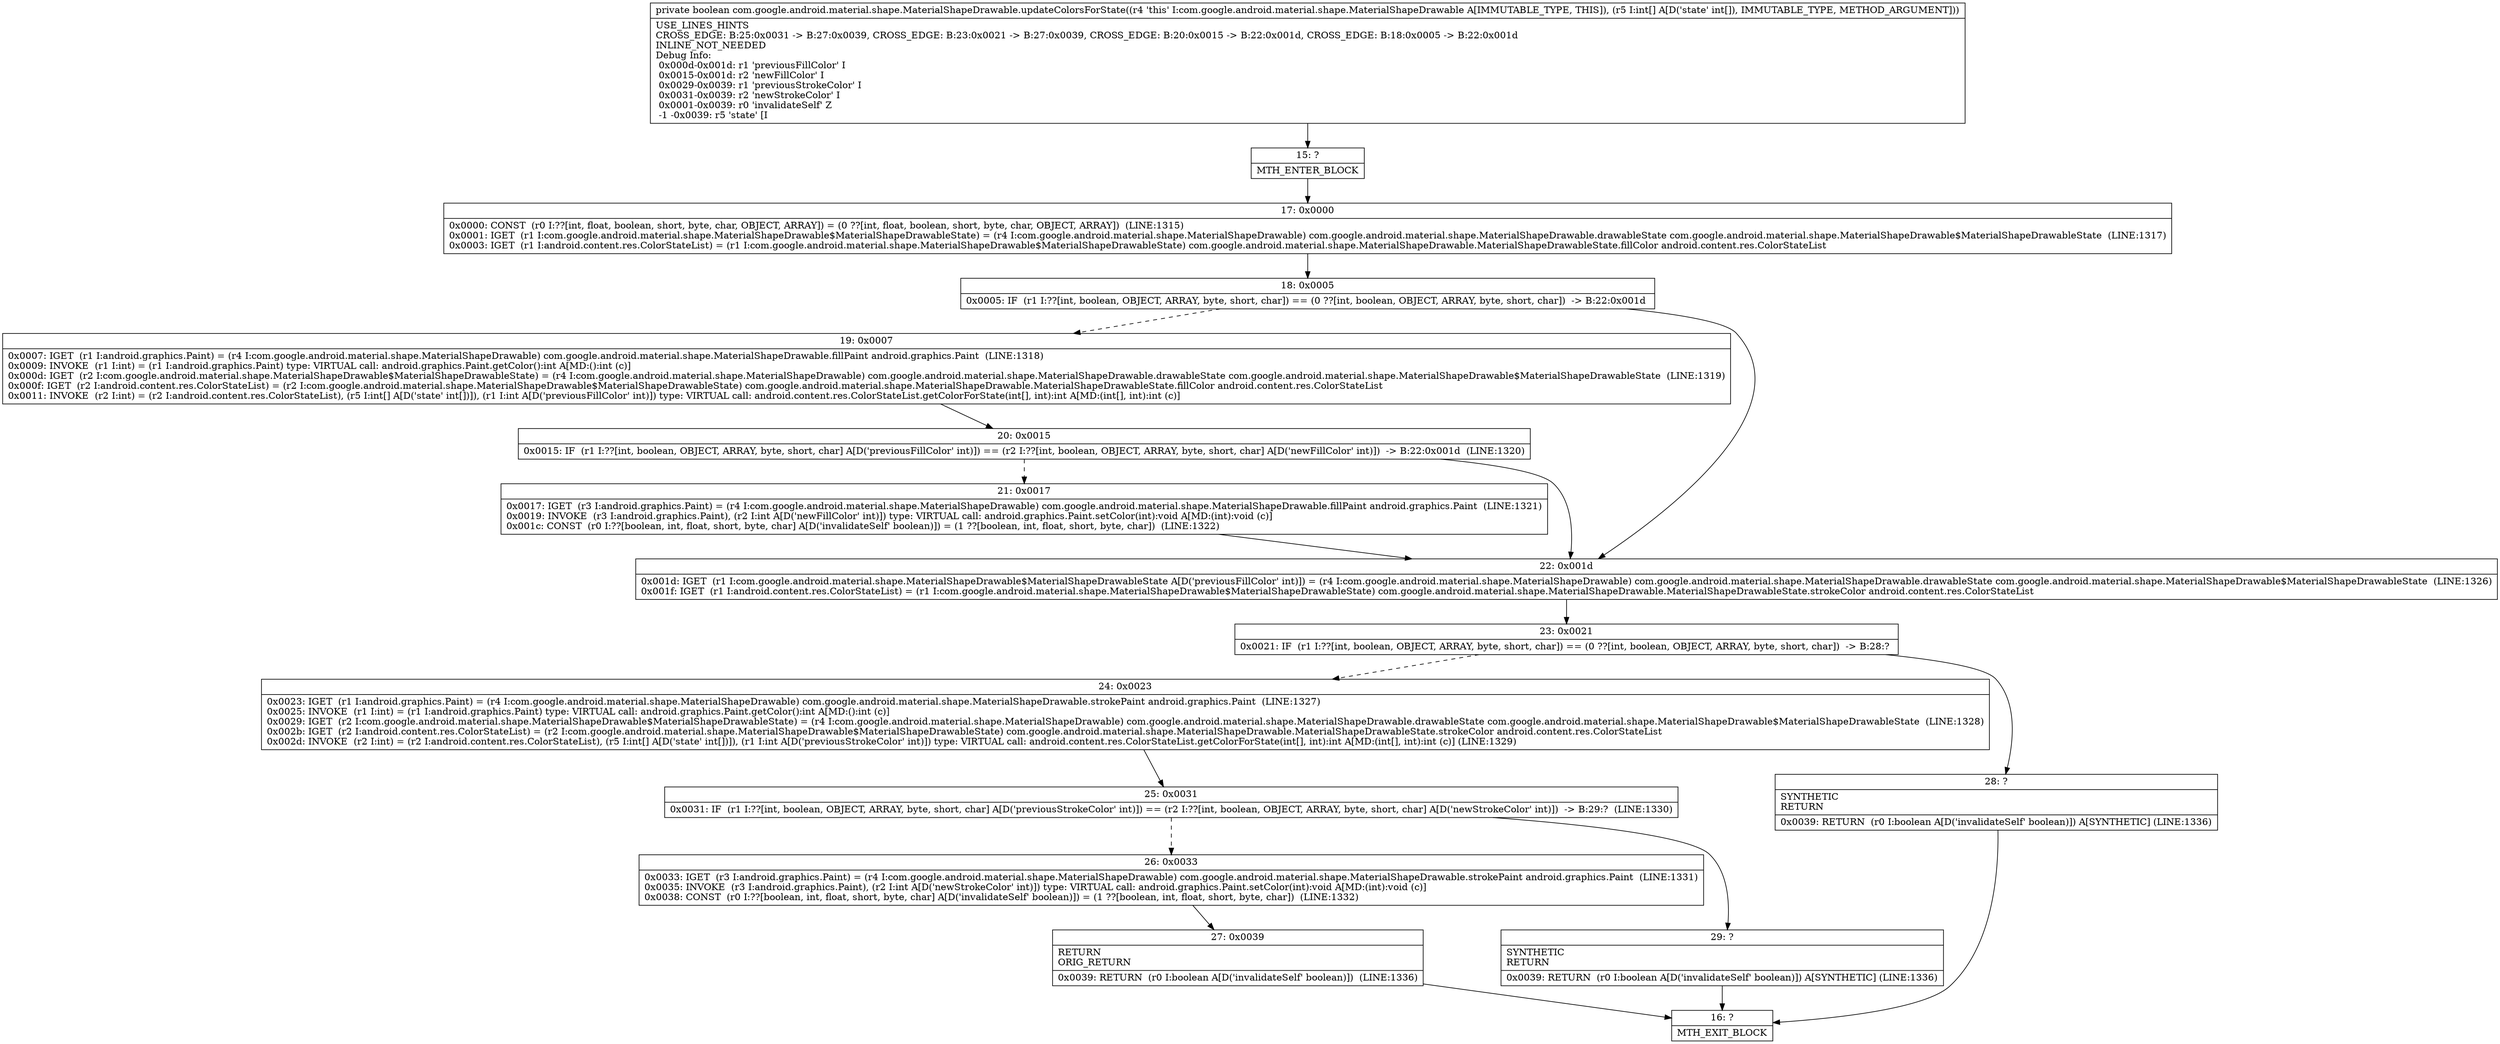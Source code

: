 digraph "CFG forcom.google.android.material.shape.MaterialShapeDrawable.updateColorsForState([I)Z" {
Node_15 [shape=record,label="{15\:\ ?|MTH_ENTER_BLOCK\l}"];
Node_17 [shape=record,label="{17\:\ 0x0000|0x0000: CONST  (r0 I:??[int, float, boolean, short, byte, char, OBJECT, ARRAY]) = (0 ??[int, float, boolean, short, byte, char, OBJECT, ARRAY])  (LINE:1315)\l0x0001: IGET  (r1 I:com.google.android.material.shape.MaterialShapeDrawable$MaterialShapeDrawableState) = (r4 I:com.google.android.material.shape.MaterialShapeDrawable) com.google.android.material.shape.MaterialShapeDrawable.drawableState com.google.android.material.shape.MaterialShapeDrawable$MaterialShapeDrawableState  (LINE:1317)\l0x0003: IGET  (r1 I:android.content.res.ColorStateList) = (r1 I:com.google.android.material.shape.MaterialShapeDrawable$MaterialShapeDrawableState) com.google.android.material.shape.MaterialShapeDrawable.MaterialShapeDrawableState.fillColor android.content.res.ColorStateList \l}"];
Node_18 [shape=record,label="{18\:\ 0x0005|0x0005: IF  (r1 I:??[int, boolean, OBJECT, ARRAY, byte, short, char]) == (0 ??[int, boolean, OBJECT, ARRAY, byte, short, char])  \-\> B:22:0x001d \l}"];
Node_19 [shape=record,label="{19\:\ 0x0007|0x0007: IGET  (r1 I:android.graphics.Paint) = (r4 I:com.google.android.material.shape.MaterialShapeDrawable) com.google.android.material.shape.MaterialShapeDrawable.fillPaint android.graphics.Paint  (LINE:1318)\l0x0009: INVOKE  (r1 I:int) = (r1 I:android.graphics.Paint) type: VIRTUAL call: android.graphics.Paint.getColor():int A[MD:():int (c)]\l0x000d: IGET  (r2 I:com.google.android.material.shape.MaterialShapeDrawable$MaterialShapeDrawableState) = (r4 I:com.google.android.material.shape.MaterialShapeDrawable) com.google.android.material.shape.MaterialShapeDrawable.drawableState com.google.android.material.shape.MaterialShapeDrawable$MaterialShapeDrawableState  (LINE:1319)\l0x000f: IGET  (r2 I:android.content.res.ColorStateList) = (r2 I:com.google.android.material.shape.MaterialShapeDrawable$MaterialShapeDrawableState) com.google.android.material.shape.MaterialShapeDrawable.MaterialShapeDrawableState.fillColor android.content.res.ColorStateList \l0x0011: INVOKE  (r2 I:int) = (r2 I:android.content.res.ColorStateList), (r5 I:int[] A[D('state' int[])]), (r1 I:int A[D('previousFillColor' int)]) type: VIRTUAL call: android.content.res.ColorStateList.getColorForState(int[], int):int A[MD:(int[], int):int (c)]\l}"];
Node_20 [shape=record,label="{20\:\ 0x0015|0x0015: IF  (r1 I:??[int, boolean, OBJECT, ARRAY, byte, short, char] A[D('previousFillColor' int)]) == (r2 I:??[int, boolean, OBJECT, ARRAY, byte, short, char] A[D('newFillColor' int)])  \-\> B:22:0x001d  (LINE:1320)\l}"];
Node_21 [shape=record,label="{21\:\ 0x0017|0x0017: IGET  (r3 I:android.graphics.Paint) = (r4 I:com.google.android.material.shape.MaterialShapeDrawable) com.google.android.material.shape.MaterialShapeDrawable.fillPaint android.graphics.Paint  (LINE:1321)\l0x0019: INVOKE  (r3 I:android.graphics.Paint), (r2 I:int A[D('newFillColor' int)]) type: VIRTUAL call: android.graphics.Paint.setColor(int):void A[MD:(int):void (c)]\l0x001c: CONST  (r0 I:??[boolean, int, float, short, byte, char] A[D('invalidateSelf' boolean)]) = (1 ??[boolean, int, float, short, byte, char])  (LINE:1322)\l}"];
Node_22 [shape=record,label="{22\:\ 0x001d|0x001d: IGET  (r1 I:com.google.android.material.shape.MaterialShapeDrawable$MaterialShapeDrawableState A[D('previousFillColor' int)]) = (r4 I:com.google.android.material.shape.MaterialShapeDrawable) com.google.android.material.shape.MaterialShapeDrawable.drawableState com.google.android.material.shape.MaterialShapeDrawable$MaterialShapeDrawableState  (LINE:1326)\l0x001f: IGET  (r1 I:android.content.res.ColorStateList) = (r1 I:com.google.android.material.shape.MaterialShapeDrawable$MaterialShapeDrawableState) com.google.android.material.shape.MaterialShapeDrawable.MaterialShapeDrawableState.strokeColor android.content.res.ColorStateList \l}"];
Node_23 [shape=record,label="{23\:\ 0x0021|0x0021: IF  (r1 I:??[int, boolean, OBJECT, ARRAY, byte, short, char]) == (0 ??[int, boolean, OBJECT, ARRAY, byte, short, char])  \-\> B:28:? \l}"];
Node_24 [shape=record,label="{24\:\ 0x0023|0x0023: IGET  (r1 I:android.graphics.Paint) = (r4 I:com.google.android.material.shape.MaterialShapeDrawable) com.google.android.material.shape.MaterialShapeDrawable.strokePaint android.graphics.Paint  (LINE:1327)\l0x0025: INVOKE  (r1 I:int) = (r1 I:android.graphics.Paint) type: VIRTUAL call: android.graphics.Paint.getColor():int A[MD:():int (c)]\l0x0029: IGET  (r2 I:com.google.android.material.shape.MaterialShapeDrawable$MaterialShapeDrawableState) = (r4 I:com.google.android.material.shape.MaterialShapeDrawable) com.google.android.material.shape.MaterialShapeDrawable.drawableState com.google.android.material.shape.MaterialShapeDrawable$MaterialShapeDrawableState  (LINE:1328)\l0x002b: IGET  (r2 I:android.content.res.ColorStateList) = (r2 I:com.google.android.material.shape.MaterialShapeDrawable$MaterialShapeDrawableState) com.google.android.material.shape.MaterialShapeDrawable.MaterialShapeDrawableState.strokeColor android.content.res.ColorStateList \l0x002d: INVOKE  (r2 I:int) = (r2 I:android.content.res.ColorStateList), (r5 I:int[] A[D('state' int[])]), (r1 I:int A[D('previousStrokeColor' int)]) type: VIRTUAL call: android.content.res.ColorStateList.getColorForState(int[], int):int A[MD:(int[], int):int (c)] (LINE:1329)\l}"];
Node_25 [shape=record,label="{25\:\ 0x0031|0x0031: IF  (r1 I:??[int, boolean, OBJECT, ARRAY, byte, short, char] A[D('previousStrokeColor' int)]) == (r2 I:??[int, boolean, OBJECT, ARRAY, byte, short, char] A[D('newStrokeColor' int)])  \-\> B:29:?  (LINE:1330)\l}"];
Node_26 [shape=record,label="{26\:\ 0x0033|0x0033: IGET  (r3 I:android.graphics.Paint) = (r4 I:com.google.android.material.shape.MaterialShapeDrawable) com.google.android.material.shape.MaterialShapeDrawable.strokePaint android.graphics.Paint  (LINE:1331)\l0x0035: INVOKE  (r3 I:android.graphics.Paint), (r2 I:int A[D('newStrokeColor' int)]) type: VIRTUAL call: android.graphics.Paint.setColor(int):void A[MD:(int):void (c)]\l0x0038: CONST  (r0 I:??[boolean, int, float, short, byte, char] A[D('invalidateSelf' boolean)]) = (1 ??[boolean, int, float, short, byte, char])  (LINE:1332)\l}"];
Node_27 [shape=record,label="{27\:\ 0x0039|RETURN\lORIG_RETURN\l|0x0039: RETURN  (r0 I:boolean A[D('invalidateSelf' boolean)])  (LINE:1336)\l}"];
Node_16 [shape=record,label="{16\:\ ?|MTH_EXIT_BLOCK\l}"];
Node_29 [shape=record,label="{29\:\ ?|SYNTHETIC\lRETURN\l|0x0039: RETURN  (r0 I:boolean A[D('invalidateSelf' boolean)]) A[SYNTHETIC] (LINE:1336)\l}"];
Node_28 [shape=record,label="{28\:\ ?|SYNTHETIC\lRETURN\l|0x0039: RETURN  (r0 I:boolean A[D('invalidateSelf' boolean)]) A[SYNTHETIC] (LINE:1336)\l}"];
MethodNode[shape=record,label="{private boolean com.google.android.material.shape.MaterialShapeDrawable.updateColorsForState((r4 'this' I:com.google.android.material.shape.MaterialShapeDrawable A[IMMUTABLE_TYPE, THIS]), (r5 I:int[] A[D('state' int[]), IMMUTABLE_TYPE, METHOD_ARGUMENT]))  | USE_LINES_HINTS\lCROSS_EDGE: B:25:0x0031 \-\> B:27:0x0039, CROSS_EDGE: B:23:0x0021 \-\> B:27:0x0039, CROSS_EDGE: B:20:0x0015 \-\> B:22:0x001d, CROSS_EDGE: B:18:0x0005 \-\> B:22:0x001d\lINLINE_NOT_NEEDED\lDebug Info:\l  0x000d\-0x001d: r1 'previousFillColor' I\l  0x0015\-0x001d: r2 'newFillColor' I\l  0x0029\-0x0039: r1 'previousStrokeColor' I\l  0x0031\-0x0039: r2 'newStrokeColor' I\l  0x0001\-0x0039: r0 'invalidateSelf' Z\l  \-1 \-0x0039: r5 'state' [I\l}"];
MethodNode -> Node_15;Node_15 -> Node_17;
Node_17 -> Node_18;
Node_18 -> Node_19[style=dashed];
Node_18 -> Node_22;
Node_19 -> Node_20;
Node_20 -> Node_21[style=dashed];
Node_20 -> Node_22;
Node_21 -> Node_22;
Node_22 -> Node_23;
Node_23 -> Node_24[style=dashed];
Node_23 -> Node_28;
Node_24 -> Node_25;
Node_25 -> Node_26[style=dashed];
Node_25 -> Node_29;
Node_26 -> Node_27;
Node_27 -> Node_16;
Node_29 -> Node_16;
Node_28 -> Node_16;
}

